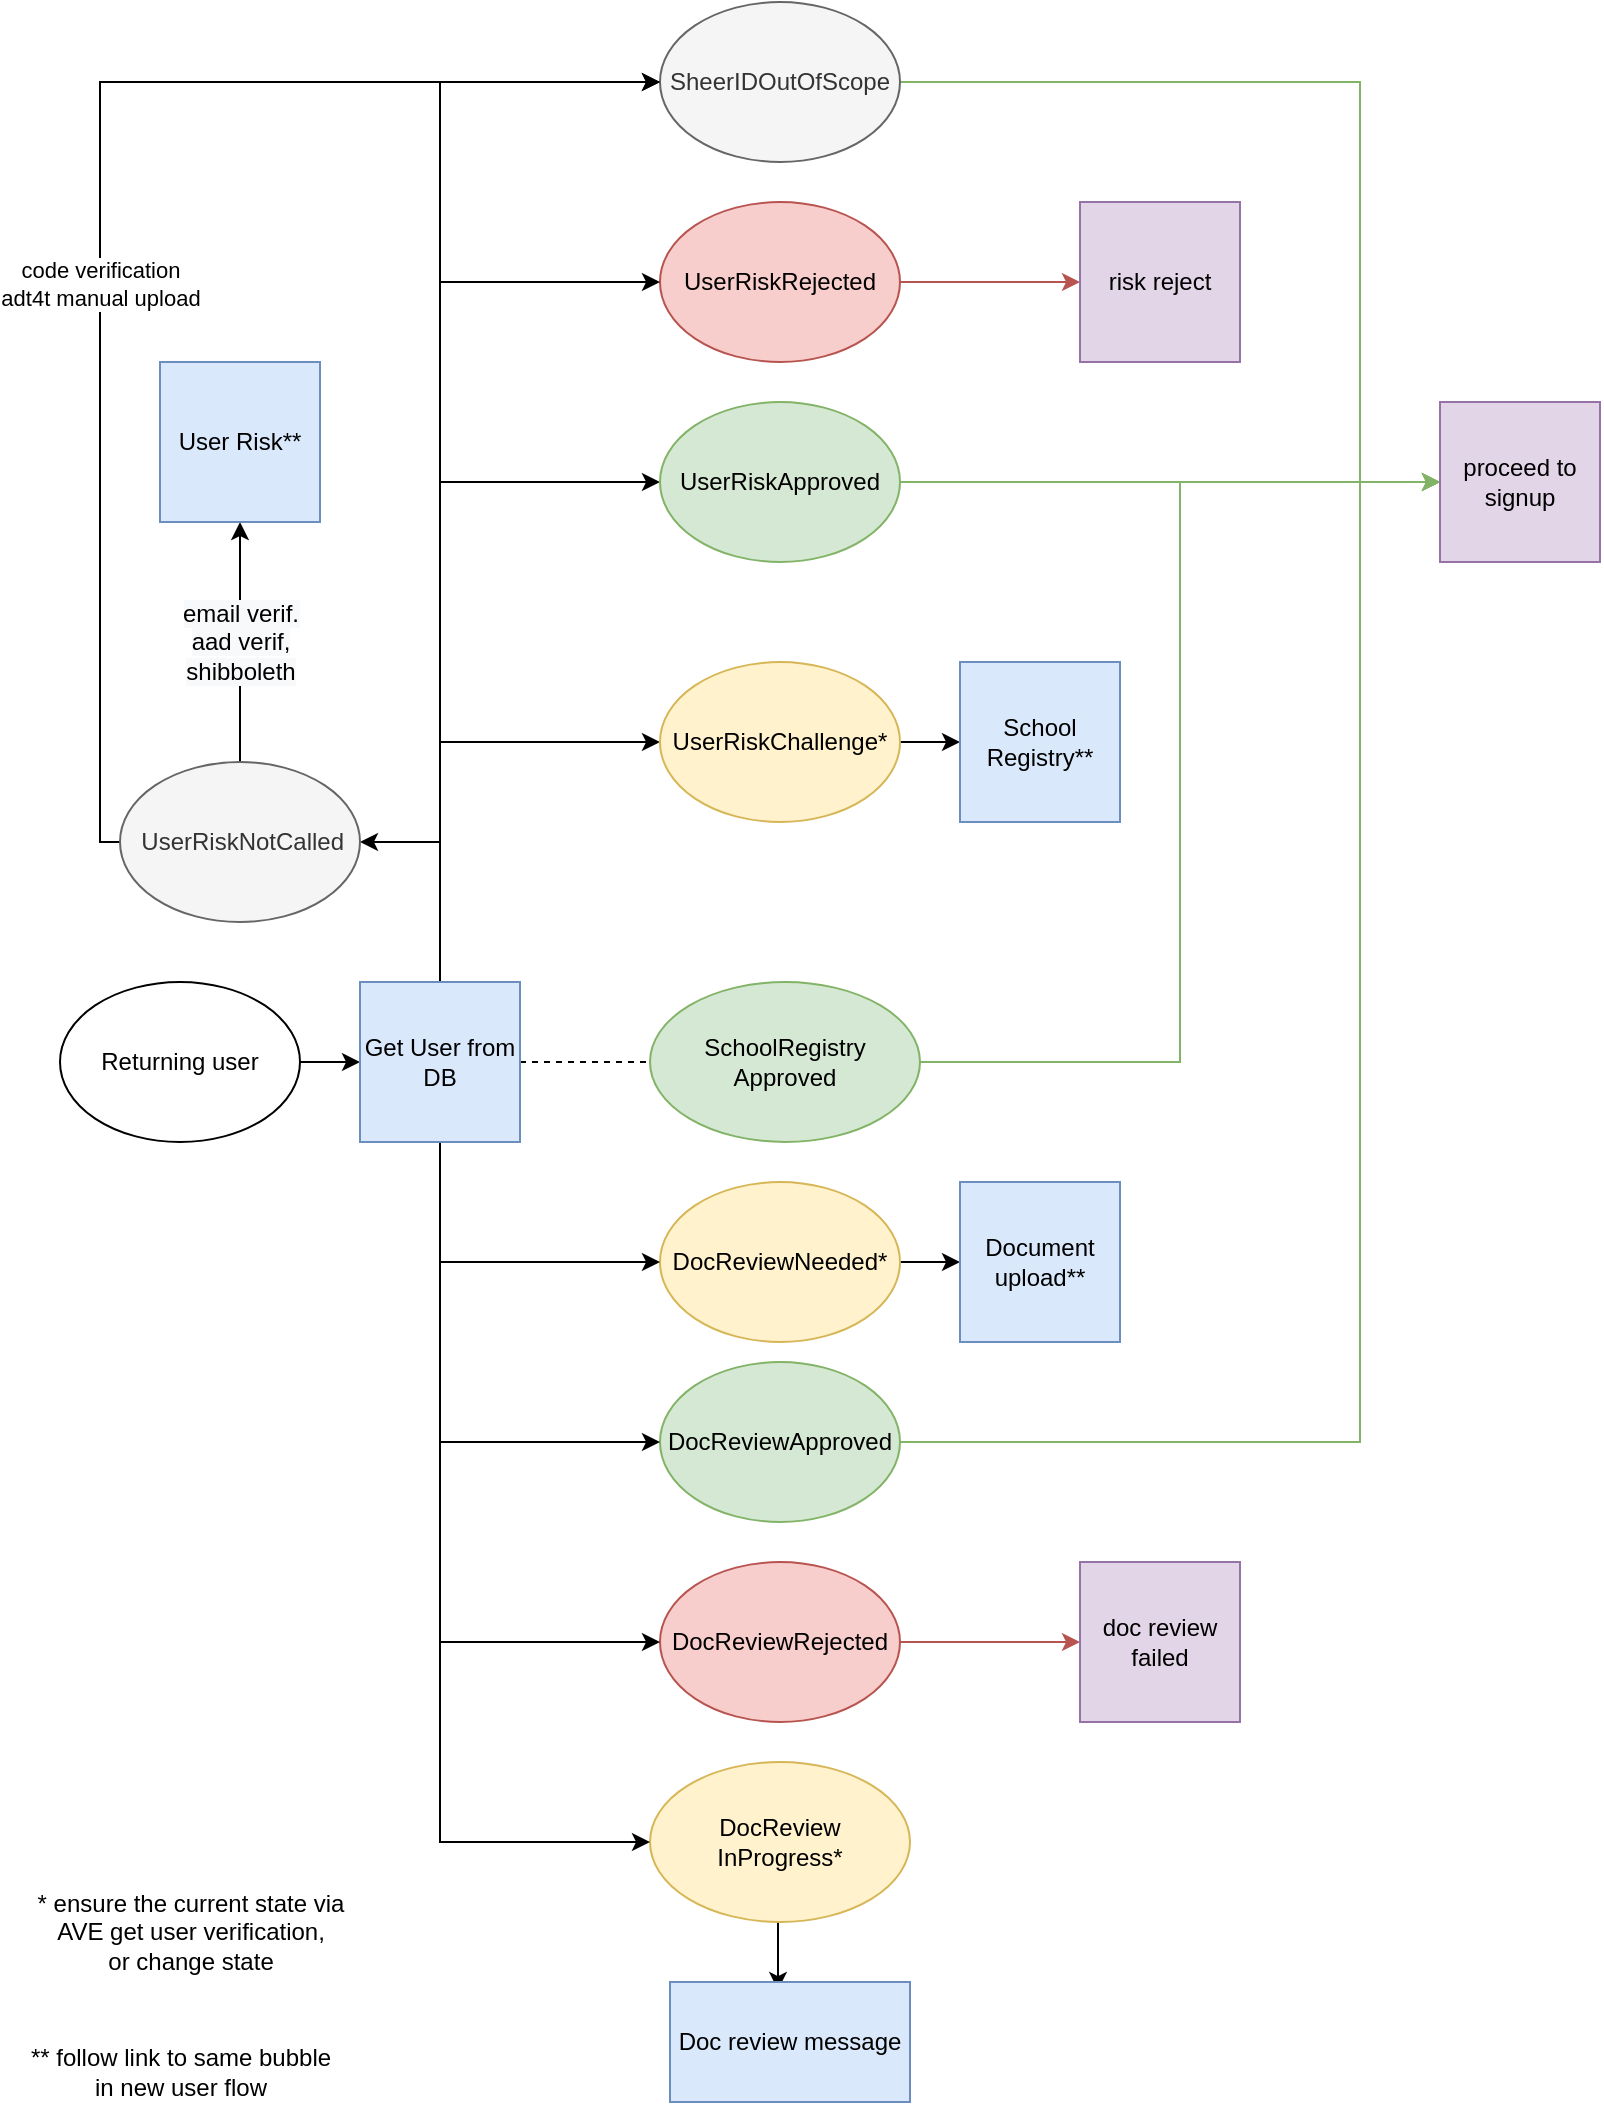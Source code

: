 <mxfile version="15.7.1" type="github"><diagram id="8wIR9x9PhOQbIeWHdhUF" name="Page-1"><mxGraphModel dx="2031" dy="1077" grid="1" gridSize="10" guides="1" tooltips="1" connect="1" arrows="1" fold="1" page="1" pageScale="1" pageWidth="850" pageHeight="1100" math="0" shadow="0"><root><mxCell id="0"/><mxCell id="1" parent="0"/><mxCell id="1pEwygI7WZCWr1BvpcJv-58" style="edgeStyle=orthogonalEdgeStyle;rounded=0;orthogonalLoop=1;jettySize=auto;html=1;exitX=1;exitY=0.5;exitDx=0;exitDy=0;entryX=0;entryY=0.5;entryDx=0;entryDy=0;fillColor=#d5e8d4;strokeColor=#82b366;" edge="1" parent="1" source="1pEwygI7WZCWr1BvpcJv-5" target="1pEwygI7WZCWr1BvpcJv-34"><mxGeometry relative="1" as="geometry"><Array as="points"><mxPoint x="690" y="60"/><mxPoint x="690" y="260"/></Array></mxGeometry></mxCell><mxCell id="1pEwygI7WZCWr1BvpcJv-5" value="SheerIDOutOfScope&lt;br&gt;" style="ellipse;whiteSpace=wrap;html=1;fillColor=#f5f5f5;strokeColor=#666666;fontColor=#333333;" vertex="1" parent="1"><mxGeometry x="340" y="20" width="120" height="80" as="geometry"/></mxCell><mxCell id="1pEwygI7WZCWr1BvpcJv-6" style="edgeStyle=orthogonalEdgeStyle;rounded=0;orthogonalLoop=1;jettySize=auto;html=1;exitX=1;exitY=0.5;exitDx=0;exitDy=0;entryX=0;entryY=0.5;entryDx=0;entryDy=0;fillColor=#f8cecc;strokeColor=#b85450;" edge="1" parent="1" source="1pEwygI7WZCWr1BvpcJv-7" target="1pEwygI7WZCWr1BvpcJv-35"><mxGeometry relative="1" as="geometry"><mxPoint x="720.0" y="650" as="targetPoint"/><Array as="points"/></mxGeometry></mxCell><mxCell id="1pEwygI7WZCWr1BvpcJv-7" value="UserRiskRejected" style="ellipse;whiteSpace=wrap;html=1;fillColor=#f8cecc;strokeColor=#b85450;" vertex="1" parent="1"><mxGeometry x="340" y="120" width="120" height="80" as="geometry"/></mxCell><mxCell id="1pEwygI7WZCWr1BvpcJv-8" style="edgeStyle=orthogonalEdgeStyle;rounded=0;orthogonalLoop=1;jettySize=auto;html=1;exitX=0.5;exitY=0;exitDx=0;exitDy=0;entryX=0;entryY=0.5;entryDx=0;entryDy=0;" edge="1" parent="1" source="1pEwygI7WZCWr1BvpcJv-40" target="1pEwygI7WZCWr1BvpcJv-7"><mxGeometry relative="1" as="geometry"><mxPoint x="240" y="230" as="sourcePoint"/></mxGeometry></mxCell><mxCell id="1pEwygI7WZCWr1BvpcJv-9" style="edgeStyle=orthogonalEdgeStyle;rounded=0;orthogonalLoop=1;jettySize=auto;html=1;exitX=0.5;exitY=0;exitDx=0;exitDy=0;entryX=0;entryY=0.5;entryDx=0;entryDy=0;" edge="1" parent="1" source="1pEwygI7WZCWr1BvpcJv-40" target="1pEwygI7WZCWr1BvpcJv-13"><mxGeometry relative="1" as="geometry"><mxPoint x="280" y="270" as="sourcePoint"/></mxGeometry></mxCell><mxCell id="1pEwygI7WZCWr1BvpcJv-10" style="edgeStyle=orthogonalEdgeStyle;rounded=0;orthogonalLoop=1;jettySize=auto;html=1;exitX=0.5;exitY=0;exitDx=0;exitDy=0;entryX=0;entryY=0.5;entryDx=0;entryDy=0;" edge="1" parent="1" source="1pEwygI7WZCWr1BvpcJv-40" target="1pEwygI7WZCWr1BvpcJv-14"><mxGeometry relative="1" as="geometry"><mxPoint x="240" y="310" as="sourcePoint"/></mxGeometry></mxCell><mxCell id="1pEwygI7WZCWr1BvpcJv-56" style="edgeStyle=orthogonalEdgeStyle;rounded=0;orthogonalLoop=1;jettySize=auto;html=1;exitX=1;exitY=0.5;exitDx=0;exitDy=0;entryX=0;entryY=0.5;entryDx=0;entryDy=0;fillColor=#d5e8d4;strokeColor=#82b366;" edge="1" parent="1" source="1pEwygI7WZCWr1BvpcJv-13" target="1pEwygI7WZCWr1BvpcJv-34"><mxGeometry relative="1" as="geometry"/></mxCell><mxCell id="1pEwygI7WZCWr1BvpcJv-13" value="UserRiskApproved" style="ellipse;whiteSpace=wrap;html=1;fillColor=#d5e8d4;strokeColor=#82b366;" vertex="1" parent="1"><mxGeometry x="340" y="220" width="120" height="80" as="geometry"/></mxCell><mxCell id="1pEwygI7WZCWr1BvpcJv-95" style="edgeStyle=orthogonalEdgeStyle;rounded=0;orthogonalLoop=1;jettySize=auto;html=1;exitX=1;exitY=0.5;exitDx=0;exitDy=0;entryX=0;entryY=0.5;entryDx=0;entryDy=0;endArrow=classic;endFill=1;" edge="1" parent="1" source="1pEwygI7WZCWr1BvpcJv-14" target="1pEwygI7WZCWr1BvpcJv-94"><mxGeometry relative="1" as="geometry"/></mxCell><mxCell id="1pEwygI7WZCWr1BvpcJv-14" value="UserRiskChallenge*" style="ellipse;whiteSpace=wrap;html=1;fillColor=#fff2cc;strokeColor=#d6b656;" vertex="1" parent="1"><mxGeometry x="340" y="350" width="120" height="80" as="geometry"/></mxCell><mxCell id="1pEwygI7WZCWr1BvpcJv-57" style="edgeStyle=orthogonalEdgeStyle;rounded=0;orthogonalLoop=1;jettySize=auto;html=1;exitX=1;exitY=0.5;exitDx=0;exitDy=0;entryX=0;entryY=0.5;entryDx=0;entryDy=0;fillColor=#d5e8d4;strokeColor=#82b366;" edge="1" parent="1" source="1pEwygI7WZCWr1BvpcJv-20" target="1pEwygI7WZCWr1BvpcJv-34"><mxGeometry relative="1" as="geometry"/></mxCell><mxCell id="1pEwygI7WZCWr1BvpcJv-20" value="SchoolRegistry&lt;br&gt;Approved" style="ellipse;whiteSpace=wrap;html=1;fillColor=#d5e8d4;strokeColor=#82b366;" vertex="1" parent="1"><mxGeometry x="335" y="510" width="135" height="80" as="geometry"/></mxCell><mxCell id="1pEwygI7WZCWr1BvpcJv-97" style="edgeStyle=orthogonalEdgeStyle;rounded=0;orthogonalLoop=1;jettySize=auto;html=1;exitX=1;exitY=0.5;exitDx=0;exitDy=0;entryX=0;entryY=0.5;entryDx=0;entryDy=0;endArrow=classic;endFill=1;" edge="1" parent="1" source="1pEwygI7WZCWr1BvpcJv-22" target="1pEwygI7WZCWr1BvpcJv-96"><mxGeometry relative="1" as="geometry"/></mxCell><mxCell id="1pEwygI7WZCWr1BvpcJv-22" value="DocReviewNeeded*" style="ellipse;whiteSpace=wrap;html=1;fillColor=#fff2cc;strokeColor=#d6b656;" vertex="1" parent="1"><mxGeometry x="340" y="610" width="120" height="80" as="geometry"/></mxCell><mxCell id="1pEwygI7WZCWr1BvpcJv-27" style="edgeStyle=orthogonalEdgeStyle;rounded=0;orthogonalLoop=1;jettySize=auto;html=1;exitX=0.5;exitY=1;exitDx=0;exitDy=0;entryX=0.45;entryY=0.067;entryDx=0;entryDy=0;entryPerimeter=0;" edge="1" parent="1" source="1pEwygI7WZCWr1BvpcJv-29" target="1pEwygI7WZCWr1BvpcJv-36"><mxGeometry relative="1" as="geometry"/></mxCell><mxCell id="1pEwygI7WZCWr1BvpcJv-29" value="DocReview&lt;br&gt;InProgress*" style="ellipse;whiteSpace=wrap;html=1;fillColor=#fff2cc;strokeColor=#d6b656;" vertex="1" parent="1"><mxGeometry x="335" y="900" width="130" height="80" as="geometry"/></mxCell><mxCell id="1pEwygI7WZCWr1BvpcJv-59" style="edgeStyle=orthogonalEdgeStyle;rounded=0;orthogonalLoop=1;jettySize=auto;html=1;exitX=1;exitY=0.5;exitDx=0;exitDy=0;entryX=0;entryY=0.5;entryDx=0;entryDy=0;fillColor=#d5e8d4;strokeColor=#82b366;" edge="1" parent="1" source="1pEwygI7WZCWr1BvpcJv-31" target="1pEwygI7WZCWr1BvpcJv-34"><mxGeometry relative="1" as="geometry"><Array as="points"><mxPoint x="690" y="740"/><mxPoint x="690" y="260"/></Array></mxGeometry></mxCell><mxCell id="1pEwygI7WZCWr1BvpcJv-31" value="DocReviewApproved" style="ellipse;whiteSpace=wrap;html=1;fillColor=#d5e8d4;strokeColor=#82b366;" vertex="1" parent="1"><mxGeometry x="340" y="700" width="120" height="80" as="geometry"/></mxCell><mxCell id="1pEwygI7WZCWr1BvpcJv-53" style="edgeStyle=orthogonalEdgeStyle;rounded=0;orthogonalLoop=1;jettySize=auto;html=1;exitX=1;exitY=0.5;exitDx=0;exitDy=0;entryX=0;entryY=0.5;entryDx=0;entryDy=0;fillColor=#f8cecc;strokeColor=#b85450;" edge="1" parent="1" source="1pEwygI7WZCWr1BvpcJv-33" target="1pEwygI7WZCWr1BvpcJv-37"><mxGeometry relative="1" as="geometry"/></mxCell><mxCell id="1pEwygI7WZCWr1BvpcJv-33" value="DocReviewRejected" style="ellipse;whiteSpace=wrap;html=1;fillColor=#f8cecc;strokeColor=#b85450;" vertex="1" parent="1"><mxGeometry x="340" y="800" width="120" height="80" as="geometry"/></mxCell><mxCell id="1pEwygI7WZCWr1BvpcJv-34" value="proceed to signup" style="whiteSpace=wrap;html=1;aspect=fixed;fillColor=#e1d5e7;strokeColor=#9673a6;" vertex="1" parent="1"><mxGeometry x="730" y="220" width="80" height="80" as="geometry"/></mxCell><mxCell id="1pEwygI7WZCWr1BvpcJv-35" value="risk reject" style="whiteSpace=wrap;html=1;aspect=fixed;fillColor=#e1d5e7;strokeColor=#9673a6;" vertex="1" parent="1"><mxGeometry x="550" y="120" width="80" height="80" as="geometry"/></mxCell><mxCell id="1pEwygI7WZCWr1BvpcJv-36" value="Doc review message" style="rounded=0;whiteSpace=wrap;html=1;fillColor=#dae8fc;strokeColor=#6c8ebf;" vertex="1" parent="1"><mxGeometry x="345" y="1010" width="120" height="60" as="geometry"/></mxCell><mxCell id="1pEwygI7WZCWr1BvpcJv-37" value="doc review failed" style="whiteSpace=wrap;html=1;aspect=fixed;fillColor=#e1d5e7;strokeColor=#9673a6;" vertex="1" parent="1"><mxGeometry x="550" y="800" width="80" height="80" as="geometry"/></mxCell><mxCell id="1pEwygI7WZCWr1BvpcJv-38" style="edgeStyle=orthogonalEdgeStyle;rounded=0;orthogonalLoop=1;jettySize=auto;html=1;exitX=1;exitY=0.5;exitDx=0;exitDy=0;entryX=0;entryY=0.5;entryDx=0;entryDy=0;" edge="1" parent="1" source="1pEwygI7WZCWr1BvpcJv-39" target="1pEwygI7WZCWr1BvpcJv-40"><mxGeometry relative="1" as="geometry"/></mxCell><mxCell id="1pEwygI7WZCWr1BvpcJv-39" value="Returning user" style="ellipse;whiteSpace=wrap;html=1;" vertex="1" parent="1"><mxGeometry x="40" y="510" width="120" height="80" as="geometry"/></mxCell><mxCell id="1pEwygI7WZCWr1BvpcJv-41" style="edgeStyle=orthogonalEdgeStyle;rounded=0;orthogonalLoop=1;jettySize=auto;html=1;exitX=0.5;exitY=0;exitDx=0;exitDy=0;entryX=0;entryY=0.5;entryDx=0;entryDy=0;" edge="1" parent="1" source="1pEwygI7WZCWr1BvpcJv-40" target="1pEwygI7WZCWr1BvpcJv-5"><mxGeometry relative="1" as="geometry"/></mxCell><mxCell id="1pEwygI7WZCWr1BvpcJv-54" style="edgeStyle=orthogonalEdgeStyle;rounded=0;orthogonalLoop=1;jettySize=auto;html=1;exitX=0.5;exitY=1;exitDx=0;exitDy=0;entryX=0;entryY=0.5;entryDx=0;entryDy=0;" edge="1" parent="1" source="1pEwygI7WZCWr1BvpcJv-40" target="1pEwygI7WZCWr1BvpcJv-31"><mxGeometry relative="1" as="geometry"/></mxCell><mxCell id="1pEwygI7WZCWr1BvpcJv-55" style="edgeStyle=orthogonalEdgeStyle;rounded=0;orthogonalLoop=1;jettySize=auto;html=1;exitX=0.5;exitY=1;exitDx=0;exitDy=0;entryX=0;entryY=0.5;entryDx=0;entryDy=0;" edge="1" parent="1" source="1pEwygI7WZCWr1BvpcJv-40" target="1pEwygI7WZCWr1BvpcJv-33"><mxGeometry relative="1" as="geometry"/></mxCell><mxCell id="1pEwygI7WZCWr1BvpcJv-63" style="edgeStyle=orthogonalEdgeStyle;rounded=0;orthogonalLoop=1;jettySize=auto;html=1;exitX=0.5;exitY=0;exitDx=0;exitDy=0;entryX=1;entryY=0.5;entryDx=0;entryDy=0;" edge="1" parent="1" source="1pEwygI7WZCWr1BvpcJv-40" target="1pEwygI7WZCWr1BvpcJv-60"><mxGeometry relative="1" as="geometry"/></mxCell><mxCell id="1pEwygI7WZCWr1BvpcJv-86" style="edgeStyle=orthogonalEdgeStyle;rounded=0;orthogonalLoop=1;jettySize=auto;html=1;exitX=0.5;exitY=1;exitDx=0;exitDy=0;entryX=0;entryY=0.5;entryDx=0;entryDy=0;" edge="1" parent="1" source="1pEwygI7WZCWr1BvpcJv-40" target="1pEwygI7WZCWr1BvpcJv-22"><mxGeometry relative="1" as="geometry"><mxPoint x="255" y="650" as="targetPoint"/></mxGeometry></mxCell><mxCell id="1pEwygI7WZCWr1BvpcJv-88" style="edgeStyle=orthogonalEdgeStyle;rounded=0;orthogonalLoop=1;jettySize=auto;html=1;exitX=0.5;exitY=1;exitDx=0;exitDy=0;entryX=0;entryY=0.5;entryDx=0;entryDy=0;" edge="1" parent="1" source="1pEwygI7WZCWr1BvpcJv-40" target="1pEwygI7WZCWr1BvpcJv-29"><mxGeometry relative="1" as="geometry"/></mxCell><mxCell id="1pEwygI7WZCWr1BvpcJv-93" style="edgeStyle=orthogonalEdgeStyle;rounded=0;orthogonalLoop=1;jettySize=auto;html=1;exitX=1;exitY=0.5;exitDx=0;exitDy=0;entryX=0;entryY=0.5;entryDx=0;entryDy=0;dashed=1;endArrow=none;endFill=0;" edge="1" parent="1" source="1pEwygI7WZCWr1BvpcJv-40" target="1pEwygI7WZCWr1BvpcJv-20"><mxGeometry relative="1" as="geometry"/></mxCell><mxCell id="1pEwygI7WZCWr1BvpcJv-40" value="Get User from DB" style="whiteSpace=wrap;html=1;aspect=fixed;fillColor=#dae8fc;strokeColor=#6c8ebf;" vertex="1" parent="1"><mxGeometry x="190" y="510" width="80" height="80" as="geometry"/></mxCell><mxCell id="1pEwygI7WZCWr1BvpcJv-64" style="edgeStyle=orthogonalEdgeStyle;rounded=0;orthogonalLoop=1;jettySize=auto;html=1;exitX=0;exitY=0.5;exitDx=0;exitDy=0;entryX=0;entryY=0.5;entryDx=0;entryDy=0;" edge="1" parent="1" source="1pEwygI7WZCWr1BvpcJv-60" target="1pEwygI7WZCWr1BvpcJv-5"><mxGeometry relative="1" as="geometry"><Array as="points"><mxPoint x="60" y="440"/><mxPoint x="60" y="60"/></Array></mxGeometry></mxCell><mxCell id="1pEwygI7WZCWr1BvpcJv-65" value="code verification&lt;br&gt;adt4t manual upload" style="edgeLabel;html=1;align=center;verticalAlign=middle;resizable=0;points=[];" vertex="1" connectable="0" parent="1pEwygI7WZCWr1BvpcJv-64"><mxGeometry x="-0.138" relative="1" as="geometry"><mxPoint as="offset"/></mxGeometry></mxCell><mxCell id="1pEwygI7WZCWr1BvpcJv-66" value="&lt;span style=&quot;color: rgb(0 , 0 , 0) ; font-family: &amp;#34;helvetica&amp;#34; ; font-size: 12px ; font-style: normal ; font-weight: 400 ; letter-spacing: normal ; text-align: center ; text-indent: 0px ; text-transform: none ; word-spacing: 0px ; background-color: rgb(248 , 249 , 250) ; display: inline ; float: none&quot;&gt;email verif.&lt;/span&gt;&lt;br style=&quot;color: rgb(0 , 0 , 0) ; font-family: &amp;#34;helvetica&amp;#34; ; font-size: 12px ; font-style: normal ; font-weight: 400 ; letter-spacing: normal ; text-align: center ; text-indent: 0px ; text-transform: none ; word-spacing: 0px ; background-color: rgb(248 , 249 , 250)&quot;&gt;&lt;span style=&quot;color: rgb(0 , 0 , 0) ; font-family: &amp;#34;helvetica&amp;#34; ; font-size: 12px ; font-style: normal ; font-weight: 400 ; letter-spacing: normal ; text-align: center ; text-indent: 0px ; text-transform: none ; word-spacing: 0px ; background-color: rgb(248 , 249 , 250) ; display: inline ; float: none&quot;&gt;aad verif,&lt;/span&gt;&lt;br style=&quot;color: rgb(0 , 0 , 0) ; font-family: &amp;#34;helvetica&amp;#34; ; font-size: 12px ; font-style: normal ; font-weight: 400 ; letter-spacing: normal ; text-align: center ; text-indent: 0px ; text-transform: none ; word-spacing: 0px ; background-color: rgb(248 , 249 , 250)&quot;&gt;&lt;span style=&quot;color: rgb(0 , 0 , 0) ; font-family: &amp;#34;helvetica&amp;#34; ; font-size: 12px ; font-style: normal ; font-weight: 400 ; letter-spacing: normal ; text-align: center ; text-indent: 0px ; text-transform: none ; word-spacing: 0px ; background-color: rgb(248 , 249 , 250) ; display: inline ; float: none&quot;&gt;shibboleth&lt;/span&gt;" style="edgeStyle=orthogonalEdgeStyle;rounded=0;orthogonalLoop=1;jettySize=auto;html=1;exitX=0.5;exitY=0;exitDx=0;exitDy=0;entryX=0.5;entryY=1;entryDx=0;entryDy=0;" edge="1" parent="1" source="1pEwygI7WZCWr1BvpcJv-60" target="1pEwygI7WZCWr1BvpcJv-61"><mxGeometry relative="1" as="geometry"/></mxCell><mxCell id="1pEwygI7WZCWr1BvpcJv-60" value="&lt;p class=&quot;MsoListParagraph&quot; style=&quot;text-indent: -0.25in&quot;&gt;&amp;nbsp; &amp;nbsp; &amp;nbsp; &amp;nbsp; &amp;nbsp;UserRiskNotCalled&amp;nbsp;&lt;/p&gt;" style="ellipse;whiteSpace=wrap;html=1;fillColor=#f5f5f5;strokeColor=#666666;fontColor=#333333;" vertex="1" parent="1"><mxGeometry x="70" y="400" width="120" height="80" as="geometry"/></mxCell><mxCell id="1pEwygI7WZCWr1BvpcJv-61" value="User Risk**" style="whiteSpace=wrap;html=1;aspect=fixed;fillColor=#dae8fc;strokeColor=#6c8ebf;" vertex="1" parent="1"><mxGeometry x="90" y="200" width="80" height="80" as="geometry"/></mxCell><mxCell id="1pEwygI7WZCWr1BvpcJv-94" value="School Registry**" style="whiteSpace=wrap;html=1;aspect=fixed;fillColor=#dae8fc;strokeColor=#6c8ebf;" vertex="1" parent="1"><mxGeometry x="490" y="350" width="80" height="80" as="geometry"/></mxCell><mxCell id="1pEwygI7WZCWr1BvpcJv-96" value="Document upload**" style="whiteSpace=wrap;html=1;aspect=fixed;fillColor=#dae8fc;strokeColor=#6c8ebf;" vertex="1" parent="1"><mxGeometry x="490" y="610" width="80" height="80" as="geometry"/></mxCell><mxCell id="1pEwygI7WZCWr1BvpcJv-99" value="* ensure the current state via &lt;br&gt;AVE get user verification, &lt;br&gt;or change state" style="text;html=1;align=center;verticalAlign=middle;resizable=0;points=[];autosize=1;strokeColor=none;fillColor=none;" vertex="1" parent="1"><mxGeometry x="20" y="960" width="170" height="50" as="geometry"/></mxCell><mxCell id="1pEwygI7WZCWr1BvpcJv-100" value="** follow link to same&amp;nbsp;bubble &lt;br&gt;in new user flow" style="text;html=1;align=center;verticalAlign=middle;resizable=0;points=[];autosize=1;strokeColor=none;fillColor=none;" vertex="1" parent="1"><mxGeometry x="15" y="1040" width="170" height="30" as="geometry"/></mxCell></root></mxGraphModel></diagram></mxfile>